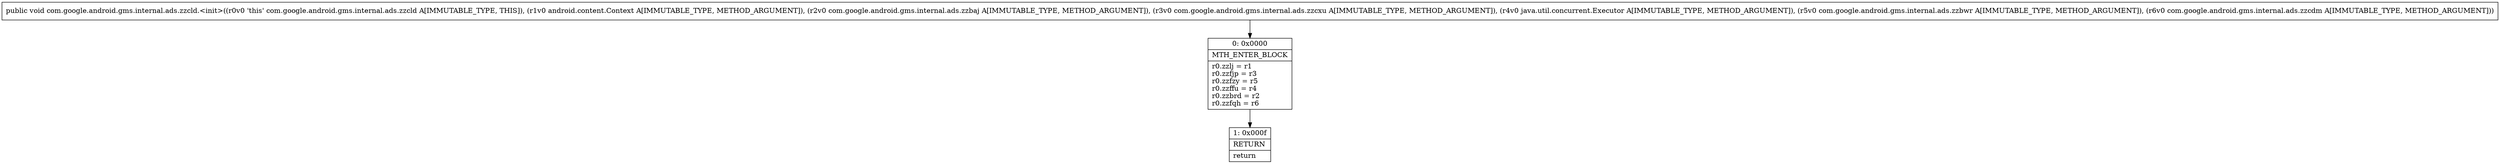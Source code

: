 digraph "CFG forcom.google.android.gms.internal.ads.zzcld.\<init\>(Landroid\/content\/Context;Lcom\/google\/android\/gms\/internal\/ads\/zzbaj;Lcom\/google\/android\/gms\/internal\/ads\/zzcxu;Ljava\/util\/concurrent\/Executor;Lcom\/google\/android\/gms\/internal\/ads\/zzbwr;Lcom\/google\/android\/gms\/internal\/ads\/zzcdm;)V" {
Node_0 [shape=record,label="{0\:\ 0x0000|MTH_ENTER_BLOCK\l|r0.zzlj = r1\lr0.zzfjp = r3\lr0.zzfzy = r5\lr0.zzffu = r4\lr0.zzbrd = r2\lr0.zzfqh = r6\l}"];
Node_1 [shape=record,label="{1\:\ 0x000f|RETURN\l|return\l}"];
MethodNode[shape=record,label="{public void com.google.android.gms.internal.ads.zzcld.\<init\>((r0v0 'this' com.google.android.gms.internal.ads.zzcld A[IMMUTABLE_TYPE, THIS]), (r1v0 android.content.Context A[IMMUTABLE_TYPE, METHOD_ARGUMENT]), (r2v0 com.google.android.gms.internal.ads.zzbaj A[IMMUTABLE_TYPE, METHOD_ARGUMENT]), (r3v0 com.google.android.gms.internal.ads.zzcxu A[IMMUTABLE_TYPE, METHOD_ARGUMENT]), (r4v0 java.util.concurrent.Executor A[IMMUTABLE_TYPE, METHOD_ARGUMENT]), (r5v0 com.google.android.gms.internal.ads.zzbwr A[IMMUTABLE_TYPE, METHOD_ARGUMENT]), (r6v0 com.google.android.gms.internal.ads.zzcdm A[IMMUTABLE_TYPE, METHOD_ARGUMENT])) }"];
MethodNode -> Node_0;
Node_0 -> Node_1;
}

